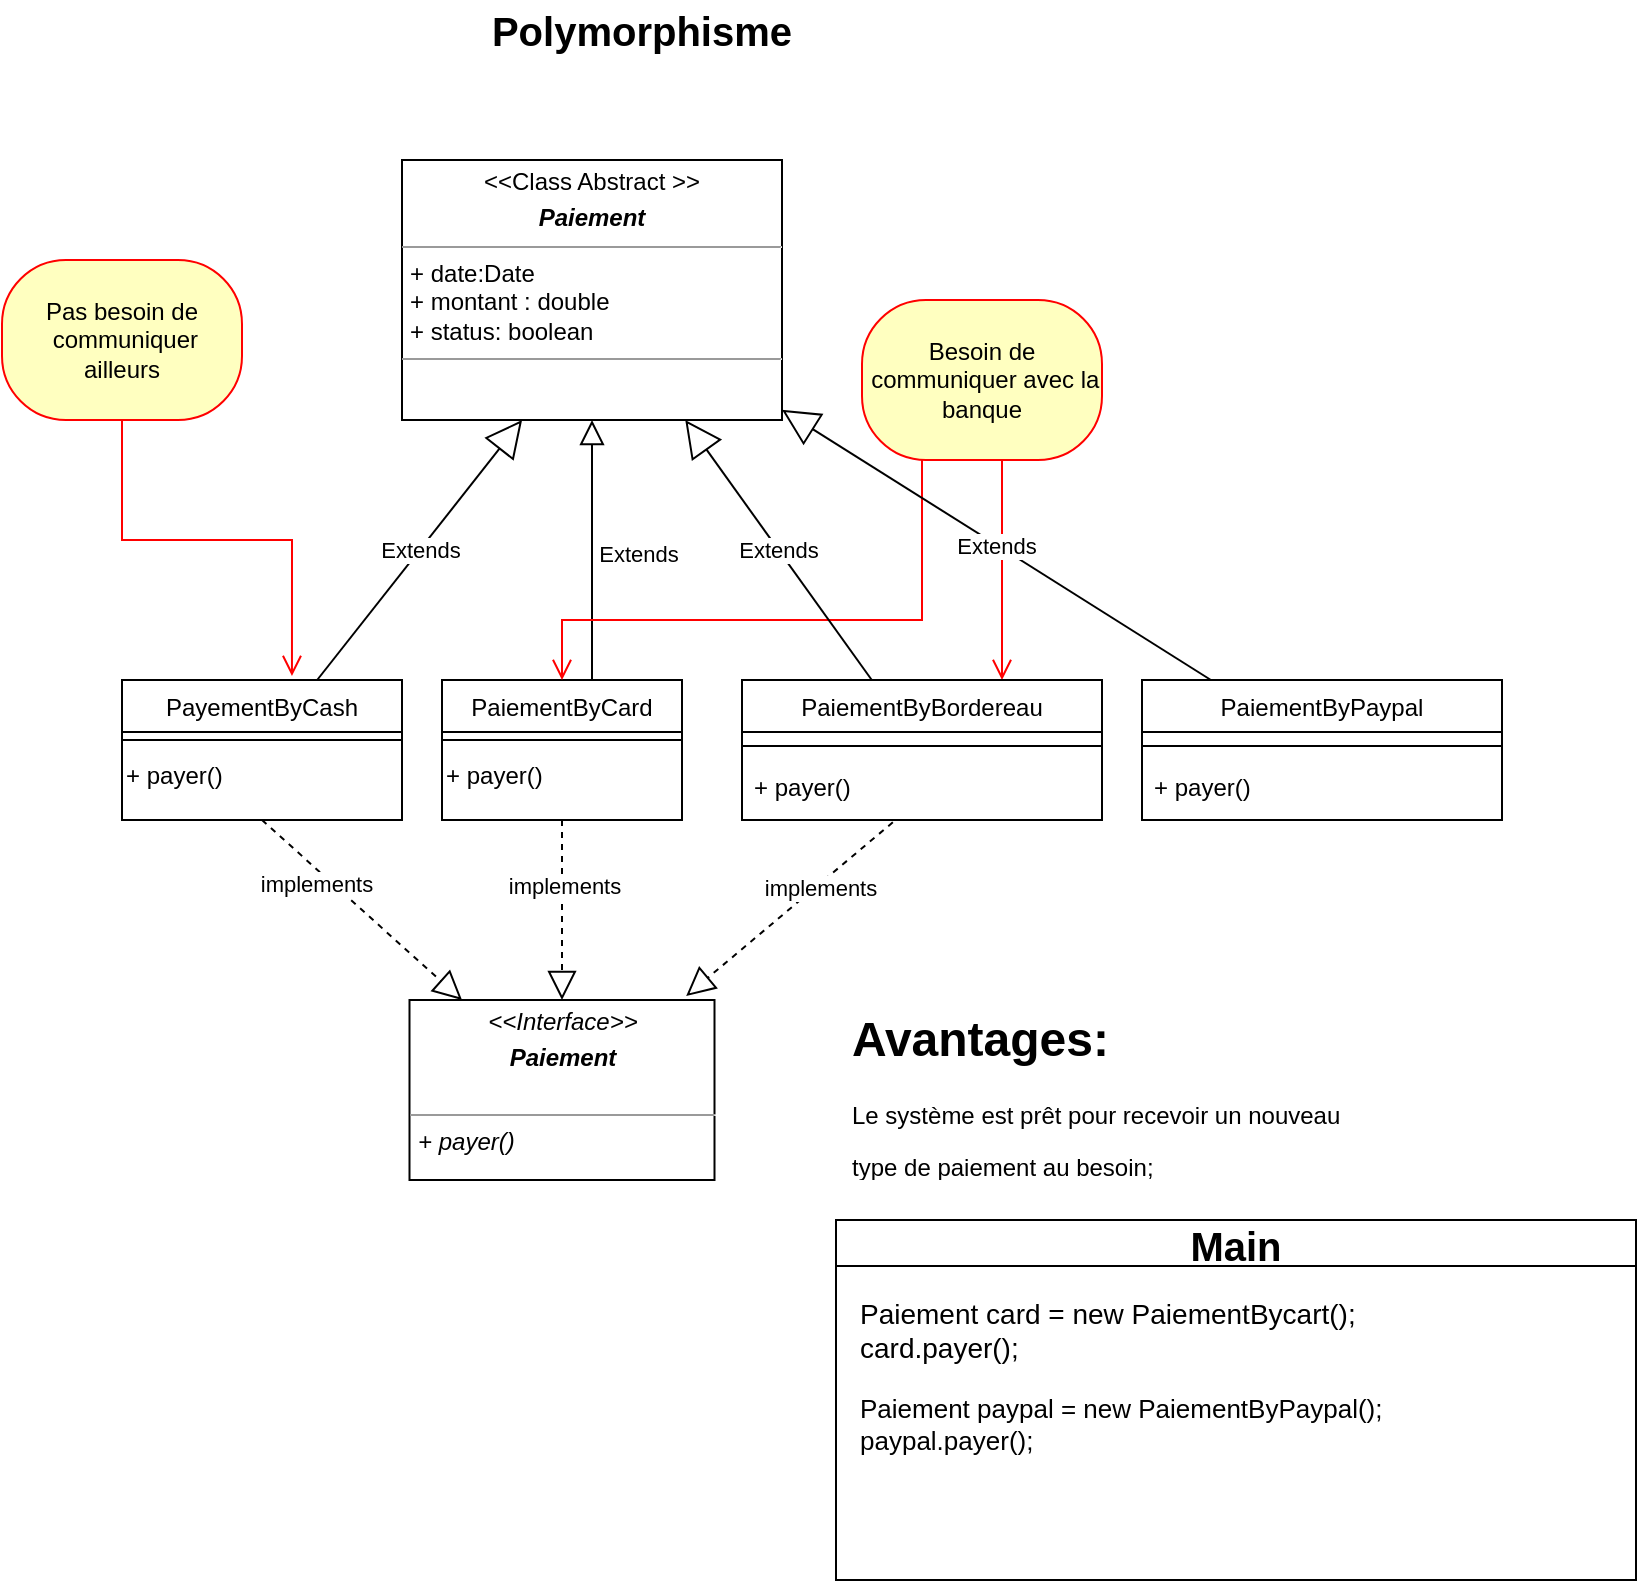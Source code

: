 <mxfile version="20.2.8" type="github">
  <diagram id="C5RBs43oDa-KdzZeNtuy" name="Page-1">
    <mxGraphModel dx="916" dy="843" grid="1" gridSize="10" guides="1" tooltips="1" connect="1" arrows="1" fold="1" page="1" pageScale="1" pageWidth="827" pageHeight="1169" math="0" shadow="0">
      <root>
        <mxCell id="WIyWlLk6GJQsqaUBKTNV-0" />
        <mxCell id="WIyWlLk6GJQsqaUBKTNV-1" parent="WIyWlLk6GJQsqaUBKTNV-0" />
        <mxCell id="zkfFHV4jXpPFQw0GAbJ--6" value="PaiementByCard" style="swimlane;fontStyle=0;align=center;verticalAlign=top;childLayout=stackLayout;horizontal=1;startSize=26;horizontalStack=0;resizeParent=1;resizeLast=0;collapsible=1;marginBottom=0;rounded=0;shadow=0;strokeWidth=1;" parent="WIyWlLk6GJQsqaUBKTNV-1" vertex="1">
          <mxGeometry x="230" y="350" width="120" height="70" as="geometry">
            <mxRectangle x="130" y="380" width="160" height="26" as="alternateBounds" />
          </mxGeometry>
        </mxCell>
        <mxCell id="zkfFHV4jXpPFQw0GAbJ--9" value="" style="line;html=1;strokeWidth=1;align=left;verticalAlign=middle;spacingTop=-1;spacingLeft=3;spacingRight=3;rotatable=0;labelPosition=right;points=[];portConstraint=eastwest;" parent="zkfFHV4jXpPFQw0GAbJ--6" vertex="1">
          <mxGeometry y="26" width="120" height="8" as="geometry" />
        </mxCell>
        <mxCell id="9IxOjkYerTLDLRDFGGTt-15" value="+ payer()" style="text;whiteSpace=wrap;html=1;" parent="zkfFHV4jXpPFQw0GAbJ--6" vertex="1">
          <mxGeometry y="34" width="120" height="26" as="geometry" />
        </mxCell>
        <mxCell id="zkfFHV4jXpPFQw0GAbJ--12" value="" style="endArrow=block;endSize=10;endFill=0;shadow=0;strokeWidth=1;rounded=0;edgeStyle=elbowEdgeStyle;elbow=vertical;entryX=0.5;entryY=1;entryDx=0;entryDy=0;" parent="WIyWlLk6GJQsqaUBKTNV-1" source="zkfFHV4jXpPFQw0GAbJ--6" target="9IxOjkYerTLDLRDFGGTt-4" edge="1">
          <mxGeometry width="160" relative="1" as="geometry">
            <mxPoint x="330" y="193" as="sourcePoint" />
            <mxPoint x="430" y="248" as="targetPoint" />
            <Array as="points">
              <mxPoint x="305" y="320" />
            </Array>
          </mxGeometry>
        </mxCell>
        <mxCell id="9IxOjkYerTLDLRDFGGTt-0" value="&lt;p style=&quot;margin:0px;margin-top:4px;text-align:center;&quot;&gt;&lt;i&gt;&amp;lt;&amp;lt;Interface&amp;gt;&amp;gt;&lt;/i&gt;&lt;/p&gt;&lt;p style=&quot;margin:0px;margin-top:4px;text-align:center;&quot;&gt;&lt;i&gt;&lt;b&gt;Paiement&lt;/b&gt;&lt;br&gt;&lt;/i&gt;&lt;/p&gt;&lt;i&gt;&lt;br&gt;&lt;/i&gt;&lt;hr size=&quot;1&quot;&gt;&lt;p style=&quot;margin:0px;margin-left:4px;&quot;&gt;&lt;i&gt;+ payer()&lt;br&gt;&lt;/i&gt;&lt;/p&gt;" style="verticalAlign=top;align=left;overflow=fill;fontSize=12;fontFamily=Helvetica;html=1;" parent="WIyWlLk6GJQsqaUBKTNV-1" vertex="1">
          <mxGeometry x="213.75" y="510" width="152.5" height="90" as="geometry" />
        </mxCell>
        <mxCell id="9IxOjkYerTLDLRDFGGTt-4" value="&lt;p style=&quot;margin:0px;margin-top:4px;text-align:center;&quot;&gt;&amp;lt;&amp;lt;Class Abstract &amp;gt;&amp;gt;&lt;/p&gt;&lt;p style=&quot;margin:0px;margin-top:4px;text-align:center;&quot;&gt;&lt;i&gt;&lt;b&gt;Paiement&lt;/b&gt;&lt;/i&gt;&lt;br&gt;&lt;/p&gt;&lt;hr size=&quot;1&quot;&gt;&lt;p style=&quot;margin:0px;margin-left:4px;&quot;&gt;+ date:Date&lt;/p&gt;&lt;p style=&quot;margin:0px;margin-left:4px;&quot;&gt;+ montant : double&lt;/p&gt;&lt;p style=&quot;margin:0px;margin-left:4px;&quot;&gt;+ status: boolean&lt;br&gt;&lt;/p&gt;&lt;hr size=&quot;1&quot;&gt;&lt;p style=&quot;margin:0px;margin-left:4px;&quot;&gt;&lt;br&gt;&lt;br&gt;&lt;/p&gt;" style="verticalAlign=top;align=left;overflow=fill;fontSize=12;fontFamily=Helvetica;html=1;" parent="WIyWlLk6GJQsqaUBKTNV-1" vertex="1">
          <mxGeometry x="210" y="90" width="190" height="130" as="geometry" />
        </mxCell>
        <mxCell id="9IxOjkYerTLDLRDFGGTt-6" value="PayementByCash" style="swimlane;fontStyle=0;align=center;verticalAlign=top;childLayout=stackLayout;horizontal=1;startSize=26;horizontalStack=0;resizeParent=1;resizeLast=0;collapsible=1;marginBottom=0;rounded=0;shadow=0;strokeWidth=1;" parent="WIyWlLk6GJQsqaUBKTNV-1" vertex="1">
          <mxGeometry x="70" y="350" width="140" height="70" as="geometry">
            <mxRectangle x="130" y="380" width="160" height="26" as="alternateBounds" />
          </mxGeometry>
        </mxCell>
        <mxCell id="9IxOjkYerTLDLRDFGGTt-7" value="" style="line;html=1;strokeWidth=1;align=left;verticalAlign=middle;spacingTop=-1;spacingLeft=3;spacingRight=3;rotatable=0;labelPosition=right;points=[];portConstraint=eastwest;" parent="9IxOjkYerTLDLRDFGGTt-6" vertex="1">
          <mxGeometry y="26" width="140" height="8" as="geometry" />
        </mxCell>
        <mxCell id="9IxOjkYerTLDLRDFGGTt-16" value="+ payer()" style="text;whiteSpace=wrap;html=1;" parent="9IxOjkYerTLDLRDFGGTt-6" vertex="1">
          <mxGeometry y="34" width="140" height="30" as="geometry" />
        </mxCell>
        <mxCell id="9IxOjkYerTLDLRDFGGTt-12" value="" style="endArrow=block;dashed=1;endFill=0;endSize=12;html=1;rounded=0;exitX=0.5;exitY=1;exitDx=0;exitDy=0;" parent="WIyWlLk6GJQsqaUBKTNV-1" source="zkfFHV4jXpPFQw0GAbJ--6" target="9IxOjkYerTLDLRDFGGTt-0" edge="1">
          <mxGeometry width="160" relative="1" as="geometry">
            <mxPoint x="330" y="430" as="sourcePoint" />
            <mxPoint x="490" y="430" as="targetPoint" />
          </mxGeometry>
        </mxCell>
        <mxCell id="9IxOjkYerTLDLRDFGGTt-13" value="implements" style="edgeLabel;html=1;align=center;verticalAlign=middle;resizable=0;points=[];" parent="9IxOjkYerTLDLRDFGGTt-12" vertex="1" connectable="0">
          <mxGeometry x="-0.274" y="1" relative="1" as="geometry">
            <mxPoint as="offset" />
          </mxGeometry>
        </mxCell>
        <mxCell id="9IxOjkYerTLDLRDFGGTt-18" value="" style="endArrow=block;dashed=1;endFill=0;endSize=12;html=1;rounded=0;entryX=0.907;entryY=-0.022;entryDx=0;entryDy=0;entryPerimeter=0;exitX=0.419;exitY=1.038;exitDx=0;exitDy=0;exitPerimeter=0;" parent="WIyWlLk6GJQsqaUBKTNV-1" source="9IxOjkYerTLDLRDFGGTt-41" target="9IxOjkYerTLDLRDFGGTt-0" edge="1">
          <mxGeometry width="160" relative="1" as="geometry">
            <mxPoint x="462" y="430" as="sourcePoint" />
            <mxPoint x="340" y="520" as="targetPoint" />
          </mxGeometry>
        </mxCell>
        <mxCell id="9IxOjkYerTLDLRDFGGTt-19" value="implements" style="edgeLabel;html=1;align=center;verticalAlign=middle;resizable=0;points=[];" parent="9IxOjkYerTLDLRDFGGTt-18" vertex="1" connectable="0">
          <mxGeometry x="-0.274" y="1" relative="1" as="geometry">
            <mxPoint as="offset" />
          </mxGeometry>
        </mxCell>
        <mxCell id="9IxOjkYerTLDLRDFGGTt-22" value="" style="endArrow=block;dashed=1;endFill=0;endSize=12;html=1;rounded=0;exitX=0.5;exitY=1;exitDx=0;exitDy=0;" parent="WIyWlLk6GJQsqaUBKTNV-1" source="9IxOjkYerTLDLRDFGGTt-6" target="9IxOjkYerTLDLRDFGGTt-0" edge="1">
          <mxGeometry width="160" relative="1" as="geometry">
            <mxPoint x="210" y="420" as="sourcePoint" />
            <mxPoint x="366.03" y="520.99" as="targetPoint" />
          </mxGeometry>
        </mxCell>
        <mxCell id="9IxOjkYerTLDLRDFGGTt-23" value="implements" style="edgeLabel;html=1;align=center;verticalAlign=middle;resizable=0;points=[];" parent="9IxOjkYerTLDLRDFGGTt-22" vertex="1" connectable="0">
          <mxGeometry x="-0.274" y="1" relative="1" as="geometry">
            <mxPoint x="-10" as="offset" />
          </mxGeometry>
        </mxCell>
        <mxCell id="9IxOjkYerTLDLRDFGGTt-24" value="Extends" style="edgeLabel;html=1;align=center;verticalAlign=middle;resizable=0;points=[];" parent="WIyWlLk6GJQsqaUBKTNV-1" vertex="1" connectable="0">
          <mxGeometry x="320" y="340" as="geometry">
            <mxPoint x="8" y="-53" as="offset" />
          </mxGeometry>
        </mxCell>
        <mxCell id="9IxOjkYerTLDLRDFGGTt-32" value="Pas besoin de&lt;br&gt;&amp;nbsp;communiquer&lt;br&gt;ailleurs" style="rounded=1;whiteSpace=wrap;html=1;arcSize=40;fontColor=#000000;fillColor=#ffffc0;strokeColor=#ff0000;" parent="WIyWlLk6GJQsqaUBKTNV-1" vertex="1">
          <mxGeometry x="10" y="140" width="120" height="80" as="geometry" />
        </mxCell>
        <mxCell id="9IxOjkYerTLDLRDFGGTt-33" value="" style="edgeStyle=orthogonalEdgeStyle;html=1;verticalAlign=bottom;endArrow=open;endSize=8;strokeColor=#ff0000;rounded=0;entryX=0.607;entryY=-0.029;entryDx=0;entryDy=0;entryPerimeter=0;" parent="WIyWlLk6GJQsqaUBKTNV-1" source="9IxOjkYerTLDLRDFGGTt-32" target="9IxOjkYerTLDLRDFGGTt-6" edge="1">
          <mxGeometry relative="1" as="geometry">
            <mxPoint x="90" y="370" as="targetPoint" />
            <Array as="points">
              <mxPoint x="70" y="280" />
              <mxPoint x="155" y="280" />
            </Array>
          </mxGeometry>
        </mxCell>
        <mxCell id="9IxOjkYerTLDLRDFGGTt-34" value="Besoin de&lt;br&gt;&amp;nbsp;communiquer avec la banque" style="rounded=1;whiteSpace=wrap;html=1;arcSize=40;fontColor=#000000;fillColor=#ffffc0;strokeColor=#ff0000;" parent="WIyWlLk6GJQsqaUBKTNV-1" vertex="1">
          <mxGeometry x="440" y="160" width="120" height="80" as="geometry" />
        </mxCell>
        <mxCell id="9IxOjkYerTLDLRDFGGTt-35" value="" style="edgeStyle=orthogonalEdgeStyle;html=1;verticalAlign=bottom;endArrow=open;endSize=8;strokeColor=#ff0000;rounded=0;" parent="WIyWlLk6GJQsqaUBKTNV-1" source="9IxOjkYerTLDLRDFGGTt-34" edge="1">
          <mxGeometry relative="1" as="geometry">
            <mxPoint x="510" y="350" as="targetPoint" />
            <Array as="points">
              <mxPoint x="510" y="310" />
              <mxPoint x="510" y="310" />
            </Array>
          </mxGeometry>
        </mxCell>
        <mxCell id="9IxOjkYerTLDLRDFGGTt-36" value="" style="edgeStyle=orthogonalEdgeStyle;html=1;verticalAlign=bottom;endArrow=open;endSize=8;strokeColor=#ff0000;rounded=0;" parent="WIyWlLk6GJQsqaUBKTNV-1" source="9IxOjkYerTLDLRDFGGTt-34" target="zkfFHV4jXpPFQw0GAbJ--6" edge="1">
          <mxGeometry relative="1" as="geometry">
            <mxPoint x="520" y="360" as="targetPoint" />
            <mxPoint x="570" y="280" as="sourcePoint" />
            <Array as="points">
              <mxPoint x="470" y="320" />
              <mxPoint x="290" y="320" />
            </Array>
          </mxGeometry>
        </mxCell>
        <mxCell id="9IxOjkYerTLDLRDFGGTt-38" value="PaiementByBordereau" style="swimlane;fontStyle=0;align=center;verticalAlign=top;childLayout=stackLayout;horizontal=1;startSize=26;horizontalStack=0;resizeParent=1;resizeParentMax=0;resizeLast=0;collapsible=1;marginBottom=0;" parent="WIyWlLk6GJQsqaUBKTNV-1" vertex="1">
          <mxGeometry x="380" y="350" width="180" height="70" as="geometry" />
        </mxCell>
        <mxCell id="9IxOjkYerTLDLRDFGGTt-40" value="" style="line;strokeWidth=1;fillColor=none;align=left;verticalAlign=middle;spacingTop=-1;spacingLeft=3;spacingRight=3;rotatable=0;labelPosition=right;points=[];portConstraint=eastwest;strokeColor=inherit;" parent="9IxOjkYerTLDLRDFGGTt-38" vertex="1">
          <mxGeometry y="26" width="180" height="14" as="geometry" />
        </mxCell>
        <mxCell id="9IxOjkYerTLDLRDFGGTt-41" value="+ payer()&#xa;" style="text;strokeColor=none;fillColor=none;align=left;verticalAlign=top;spacingLeft=4;spacingRight=4;overflow=hidden;rotatable=0;points=[[0,0.5],[1,0.5]];portConstraint=eastwest;" parent="9IxOjkYerTLDLRDFGGTt-38" vertex="1">
          <mxGeometry y="40" width="180" height="30" as="geometry" />
        </mxCell>
        <mxCell id="9IxOjkYerTLDLRDFGGTt-43" value="Extends" style="endArrow=block;endSize=16;endFill=0;html=1;rounded=0;entryX=0.316;entryY=1;entryDx=0;entryDy=0;entryPerimeter=0;" parent="WIyWlLk6GJQsqaUBKTNV-1" source="9IxOjkYerTLDLRDFGGTt-6" target="9IxOjkYerTLDLRDFGGTt-4" edge="1">
          <mxGeometry width="160" relative="1" as="geometry">
            <mxPoint x="110" y="260" as="sourcePoint" />
            <mxPoint x="270" y="260" as="targetPoint" />
          </mxGeometry>
        </mxCell>
        <mxCell id="9IxOjkYerTLDLRDFGGTt-44" value="Extends" style="endArrow=block;endSize=16;endFill=0;html=1;rounded=0;" parent="WIyWlLk6GJQsqaUBKTNV-1" source="9IxOjkYerTLDLRDFGGTt-38" target="9IxOjkYerTLDLRDFGGTt-4" edge="1">
          <mxGeometry width="160" relative="1" as="geometry">
            <mxPoint x="120" y="270" as="sourcePoint" />
            <mxPoint x="280" y="270" as="targetPoint" />
          </mxGeometry>
        </mxCell>
        <mxCell id="9IxOjkYerTLDLRDFGGTt-45" value="&lt;h1&gt;Avantages:&lt;/h1&gt;&lt;p&gt;Le système est prêt pour recevoir un nouveau&lt;/p&gt;&lt;p&gt;type de paiement au besoin;&lt;br&gt;&lt;/p&gt;" style="text;html=1;strokeColor=none;fillColor=none;spacing=5;spacingTop=-20;whiteSpace=wrap;overflow=hidden;rounded=0;" parent="WIyWlLk6GJQsqaUBKTNV-1" vertex="1">
          <mxGeometry x="430" y="510" width="360" height="90" as="geometry" />
        </mxCell>
        <mxCell id="9IxOjkYerTLDLRDFGGTt-46" value="Polymorphisme" style="text;html=1;strokeColor=none;fillColor=none;align=center;verticalAlign=middle;whiteSpace=wrap;rounded=0;fontSize=20;fontStyle=1" parent="WIyWlLk6GJQsqaUBKTNV-1" vertex="1">
          <mxGeometry x="230" y="10" width="200" height="30" as="geometry" />
        </mxCell>
        <mxCell id="9IxOjkYerTLDLRDFGGTt-47" value="Main" style="swimlane;fontSize=20;" parent="WIyWlLk6GJQsqaUBKTNV-1" vertex="1">
          <mxGeometry x="427" y="620" width="400" height="180" as="geometry" />
        </mxCell>
        <mxCell id="9IxOjkYerTLDLRDFGGTt-48" value="&lt;div&gt;Paiement card = new PaiementBycart();&lt;/div&gt;&lt;div&gt;card.payer();&lt;br&gt;&lt;/div&gt;" style="text;html=1;align=left;verticalAlign=middle;resizable=0;points=[];autosize=1;strokeColor=none;fillColor=none;fontSize=14;" parent="9IxOjkYerTLDLRDFGGTt-47" vertex="1">
          <mxGeometry x="10" y="30" width="280" height="50" as="geometry" />
        </mxCell>
        <mxCell id="prvIpakaxeABfu2lIwOq-4" value="&lt;div style=&quot;font-size: 13px;&quot;&gt;Paiement paypal = new PaiementByPaypal();&lt;/div&gt;&lt;div style=&quot;font-size: 13px;&quot;&gt;paypal.payer();&lt;br style=&quot;font-size: 13px;&quot;&gt;&lt;/div&gt;" style="text;whiteSpace=wrap;html=1;fontSize=13;" parent="9IxOjkYerTLDLRDFGGTt-47" vertex="1">
          <mxGeometry x="10" y="80" width="360" height="50" as="geometry" />
        </mxCell>
        <mxCell id="prvIpakaxeABfu2lIwOq-0" value="PaiementByPaypal" style="swimlane;fontStyle=0;align=center;verticalAlign=top;childLayout=stackLayout;horizontal=1;startSize=26;horizontalStack=0;resizeParent=1;resizeParentMax=0;resizeLast=0;collapsible=1;marginBottom=0;" parent="WIyWlLk6GJQsqaUBKTNV-1" vertex="1">
          <mxGeometry x="580" y="350" width="180" height="70" as="geometry" />
        </mxCell>
        <mxCell id="prvIpakaxeABfu2lIwOq-1" value="" style="line;strokeWidth=1;fillColor=none;align=left;verticalAlign=middle;spacingTop=-1;spacingLeft=3;spacingRight=3;rotatable=0;labelPosition=right;points=[];portConstraint=eastwest;strokeColor=inherit;" parent="prvIpakaxeABfu2lIwOq-0" vertex="1">
          <mxGeometry y="26" width="180" height="14" as="geometry" />
        </mxCell>
        <mxCell id="prvIpakaxeABfu2lIwOq-2" value="+ payer()&#xa;" style="text;strokeColor=none;fillColor=none;align=left;verticalAlign=top;spacingLeft=4;spacingRight=4;overflow=hidden;rotatable=0;points=[[0,0.5],[1,0.5]];portConstraint=eastwest;" parent="prvIpakaxeABfu2lIwOq-0" vertex="1">
          <mxGeometry y="40" width="180" height="30" as="geometry" />
        </mxCell>
        <mxCell id="prvIpakaxeABfu2lIwOq-3" value="Extends" style="endArrow=block;endSize=16;endFill=0;html=1;rounded=0;" parent="WIyWlLk6GJQsqaUBKTNV-1" source="prvIpakaxeABfu2lIwOq-0" target="9IxOjkYerTLDLRDFGGTt-4" edge="1">
          <mxGeometry width="160" relative="1" as="geometry">
            <mxPoint x="494.891" y="360" as="sourcePoint" />
            <mxPoint x="401.63" y="230" as="targetPoint" />
          </mxGeometry>
        </mxCell>
      </root>
    </mxGraphModel>
  </diagram>
</mxfile>
